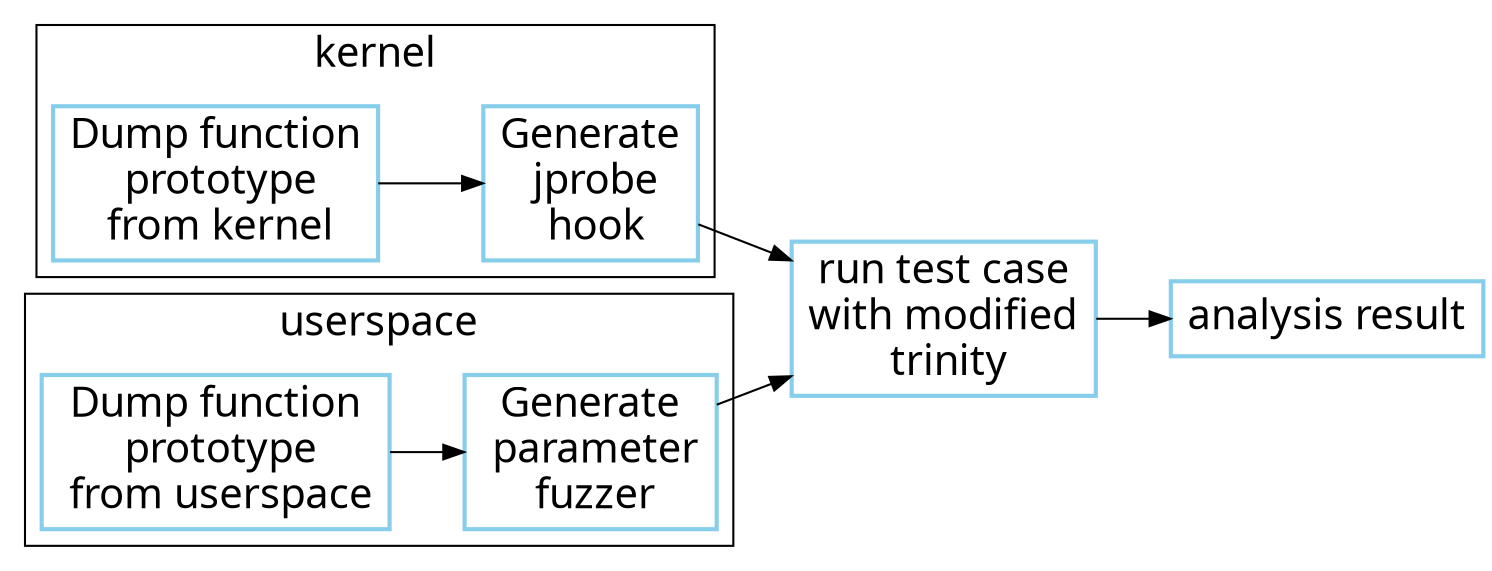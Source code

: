 //dot -Tjpeg a.dot -o a.jpeg

digraph syscall_unit_test{
    rankdir = LR;
//    rankdir = TB;
    fontname = "Microsoft YaHei";
    fontsize = 20;

    node [ fontname = "Microsoft YaHei", fontsize = 20, shape = "record", color="skyblue", style="bold"];
    edge [ fontname = "Microsoft YaHei", fontsize = 20 ];

    subgraph cluster__kernel {
        label = "kernel";
        dump_function_prototype_from_kernel [ label = "Dump function\n prototype\n from kernel"];
        generate_jprobe_hook [ label = "Generate\n jprobe\n hook" ];

    }

    subgraph cluster__userspace {
        label = "userspace";
        dump_function_prototype_from_userspace [ label = "Dump function\n prototype\n from userspace"];
        generate_parameter_fuzzer [ label = "Generate\n parameter\n fuzzer"];
    }

    run_test_case_with_modified_trinity [ label = "run test case\nwith modified\n trinity"];
    analysis_result [ label = "analysis result" ];

    dump_function_prototype_from_kernel -> generate_jprobe_hook -> run_test_case_with_modified_trinity;
    dump_function_prototype_from_userspace -> generate_parameter_fuzzer -> run_test_case_with_modified_trinity;

    run_test_case_with_modified_trinity -> analysis_result;
}

